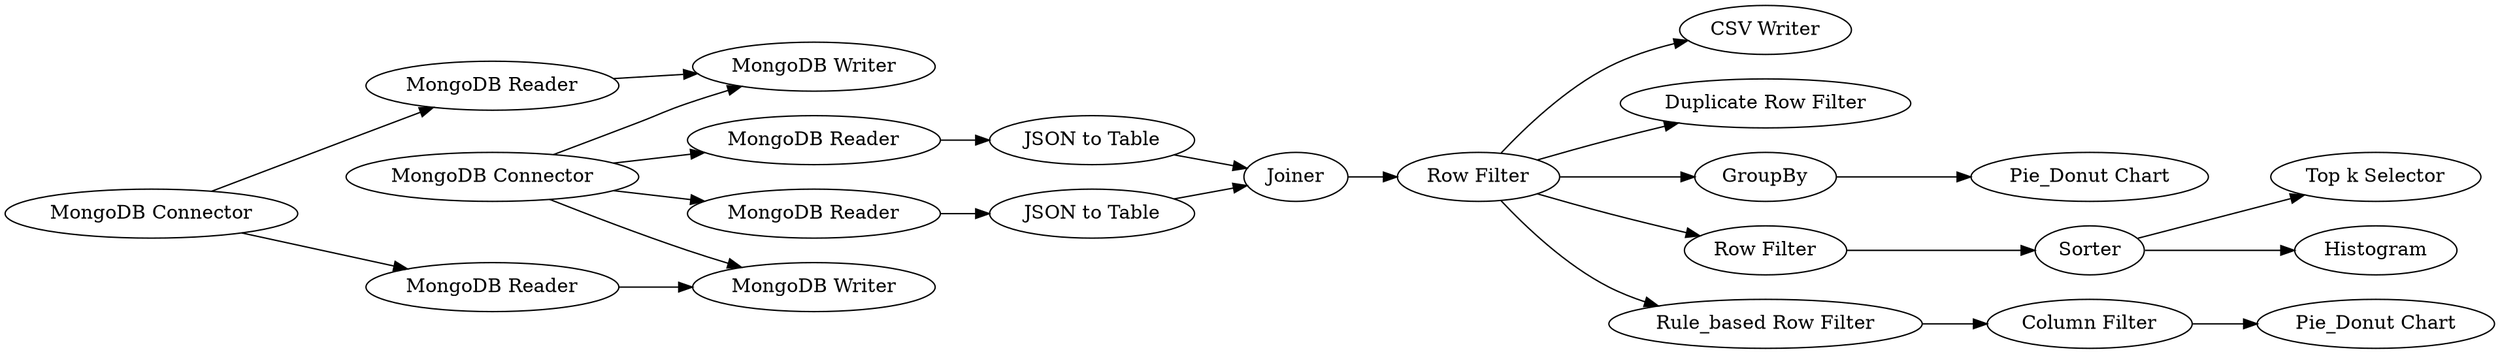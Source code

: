 digraph {
	"2057483553039486808_3" [label="MongoDB Reader"]
	"2057483553039486808_33" [label="Top k Selector"]
	"2057483553039486808_1" [label="MongoDB Connector"]
	"2057483553039486808_10" [label="JSON to Table"]
	"2057483553039486808_27" [label="Pie_Donut Chart"]
	"2057483553039486808_9" [label="MongoDB Reader"]
	"2057483553039486808_43" [label="Pie_Donut Chart"]
	"2057483553039486808_28" [label=Sorter]
	"2057483553039486808_13" [label="CSV Writer"]
	"2057483553039486808_36" [label="Column Filter"]
	"2057483553039486808_5" [label="MongoDB Connector"]
	"2057483553039486808_6" [label="MongoDB Writer"]
	"2057483553039486808_35" [label="Duplicate Row Filter"]
	"2057483553039486808_4" [label="MongoDB Writer"]
	"2057483553039486808_2" [label="MongoDB Reader"]
	"2057483553039486808_7" [label="JSON to Table"]
	"2057483553039486808_31" [label=GroupBy]
	"2057483553039486808_29" [label="Row Filter"]
	"2057483553039486808_32" [label=Histogram]
	"2057483553039486808_11" [label=Joiner]
	"2057483553039486808_12" [label="Row Filter"]
	"2057483553039486808_34" [label="Rule_based Row Filter"]
	"2057483553039486808_8" [label="MongoDB Reader"]
	"2057483553039486808_5" -> "2057483553039486808_9"
	"2057483553039486808_8" -> "2057483553039486808_7"
	"2057483553039486808_5" -> "2057483553039486808_8"
	"2057483553039486808_28" -> "2057483553039486808_33"
	"2057483553039486808_12" -> "2057483553039486808_13"
	"2057483553039486808_9" -> "2057483553039486808_10"
	"2057483553039486808_1" -> "2057483553039486808_2"
	"2057483553039486808_2" -> "2057483553039486808_4"
	"2057483553039486808_3" -> "2057483553039486808_6"
	"2057483553039486808_7" -> "2057483553039486808_11"
	"2057483553039486808_34" -> "2057483553039486808_36"
	"2057483553039486808_28" -> "2057483553039486808_32"
	"2057483553039486808_12" -> "2057483553039486808_29"
	"2057483553039486808_10" -> "2057483553039486808_11"
	"2057483553039486808_11" -> "2057483553039486808_12"
	"2057483553039486808_5" -> "2057483553039486808_4"
	"2057483553039486808_1" -> "2057483553039486808_3"
	"2057483553039486808_36" -> "2057483553039486808_43"
	"2057483553039486808_29" -> "2057483553039486808_28"
	"2057483553039486808_12" -> "2057483553039486808_35"
	"2057483553039486808_12" -> "2057483553039486808_34"
	"2057483553039486808_12" -> "2057483553039486808_31"
	"2057483553039486808_5" -> "2057483553039486808_6"
	"2057483553039486808_31" -> "2057483553039486808_27"
	rankdir=LR
}
